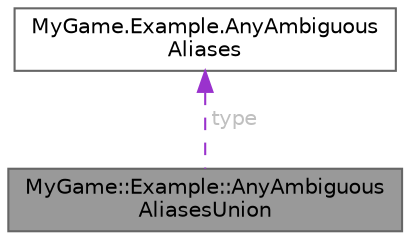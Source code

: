 digraph "MyGame::Example::AnyAmbiguousAliasesUnion"
{
 // LATEX_PDF_SIZE
  bgcolor="transparent";
  edge [fontname=Helvetica,fontsize=10,labelfontname=Helvetica,labelfontsize=10];
  node [fontname=Helvetica,fontsize=10,shape=box,height=0.2,width=0.4];
  Node1 [id="Node000001",label="MyGame::Example::AnyAmbiguous\lAliasesUnion",height=0.2,width=0.4,color="gray40", fillcolor="grey60", style="filled", fontcolor="black",tooltip=" "];
  Node2 -> Node1 [id="edge1_Node000001_Node000002",dir="back",color="darkorchid3",style="dashed",tooltip=" ",label=" type",fontcolor="grey" ];
  Node2 [id="Node000002",label="MyGame.Example.AnyAmbiguous\lAliases",height=0.2,width=0.4,color="gray40", fillcolor="white", style="filled",URL="$classMyGame_1_1Example_1_1AnyAmbiguousAliases.html",tooltip=" "];
}
